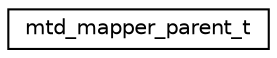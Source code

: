 digraph "Graphical Class Hierarchy"
{
 // LATEX_PDF_SIZE
  edge [fontname="Helvetica",fontsize="10",labelfontname="Helvetica",labelfontsize="10"];
  node [fontname="Helvetica",fontsize="10",shape=record];
  rankdir="LR";
  Node0 [label="mtd_mapper_parent_t",height=0.2,width=0.4,color="black", fillcolor="white", style="filled",URL="$structmtd__mapper__parent__t.html",tooltip="MTD mapper backing device context."];
}
